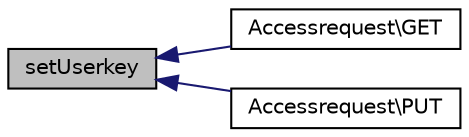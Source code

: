 digraph "setUserkey"
{
  edge [fontname="Helvetica",fontsize="10",labelfontname="Helvetica",labelfontsize="10"];
  node [fontname="Helvetica",fontsize="10",shape=record];
  rankdir="LR";
  Node23 [label="setUserkey",height=0.2,width=0.4,color="black", fillcolor="grey75", style="filled", fontcolor="black"];
  Node23 -> Node24 [dir="back",color="midnightblue",fontsize="10",style="solid"];
  Node24 [label="Accessrequest\\GET",height=0.2,width=0.4,color="black", fillcolor="white", style="filled",URL="$class_accessrequest.html#a7490aac9922424f1e605adf9cda9a78b"];
  Node23 -> Node25 [dir="back",color="midnightblue",fontsize="10",style="solid"];
  Node25 [label="Accessrequest\\PUT",height=0.2,width=0.4,color="black", fillcolor="white", style="filled",URL="$class_accessrequest.html#ad17c66e0ea82e9537b258d49e61868d8"];
}
